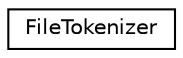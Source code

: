 digraph "Graphical Class Hierarchy"
{
  edge [fontname="Helvetica",fontsize="10",labelfontname="Helvetica",labelfontsize="10"];
  node [fontname="Helvetica",fontsize="10",shape=record];
  rankdir="LR";
  Node0 [label="FileTokenizer",height=0.2,width=0.4,color="black", fillcolor="white", style="filled",URL="$class_file_tokenizer.html"];
}
